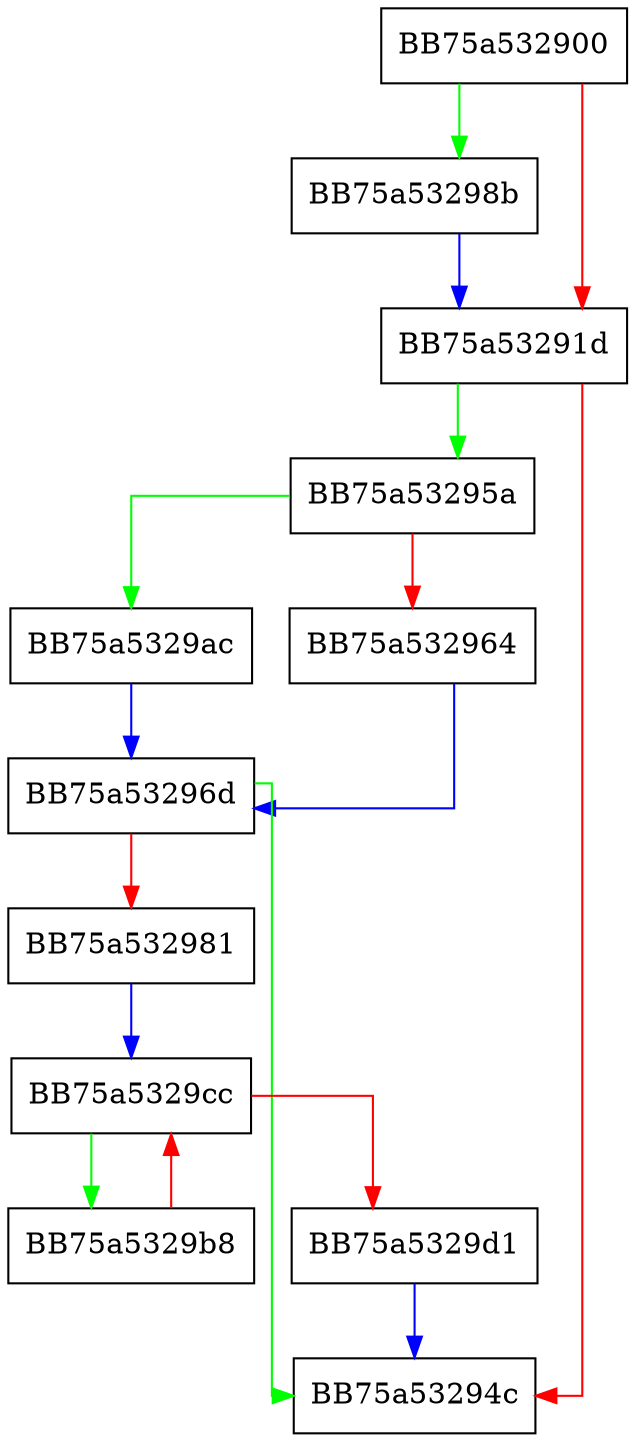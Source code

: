 digraph UpdateGroupRecId {
  node [shape="box"];
  graph [splines=ortho];
  BB75a532900 -> BB75a53298b [color="green"];
  BB75a532900 -> BB75a53291d [color="red"];
  BB75a53291d -> BB75a53295a [color="green"];
  BB75a53291d -> BB75a53294c [color="red"];
  BB75a53295a -> BB75a5329ac [color="green"];
  BB75a53295a -> BB75a532964 [color="red"];
  BB75a532964 -> BB75a53296d [color="blue"];
  BB75a53296d -> BB75a53294c [color="green"];
  BB75a53296d -> BB75a532981 [color="red"];
  BB75a532981 -> BB75a5329cc [color="blue"];
  BB75a53298b -> BB75a53291d [color="blue"];
  BB75a5329ac -> BB75a53296d [color="blue"];
  BB75a5329b8 -> BB75a5329cc [color="red"];
  BB75a5329cc -> BB75a5329b8 [color="green"];
  BB75a5329cc -> BB75a5329d1 [color="red"];
  BB75a5329d1 -> BB75a53294c [color="blue"];
}